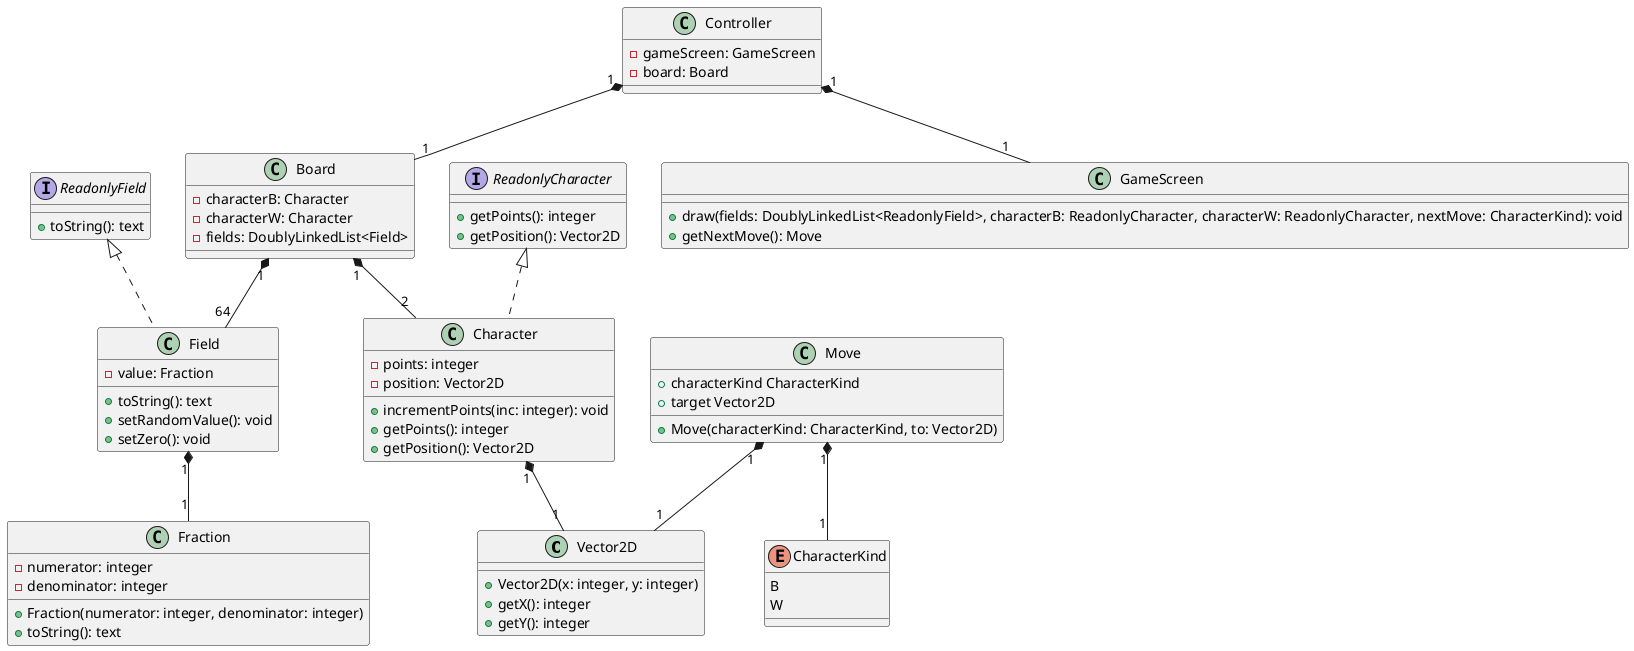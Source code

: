 @startuml
class Vector2D {
    + Vector2D(x: integer, y: integer)
    + getX(): integer
    + getY(): integer
}

class Fraction {
    - numerator: integer
    - denominator: integer
    + Fraction(numerator: integer, denominator: integer)
    + toString(): text
}

interface ReadonlyField {
    + toString(): text
}

class Field implements ReadonlyField {
    - value: Fraction
    + toString(): text
    + setRandomValue(): void
    + setZero(): void
}
Field "1" *-- "1" Fraction

interface ReadonlyCharacter {
    + getPoints(): integer
    + getPosition(): Vector2D
}

class Character implements ReadonlyCharacter {
    - points: integer
    - position: Vector2D
    + incrementPoints(inc: integer): void
    + getPoints(): integer
    + getPosition(): Vector2D
}
Character "1" *-- "1" Vector2D

class Board {
    - characterB: Character
    - characterW: Character
    - fields: DoublyLinkedList<Field>
}
Board "1" *-- "2" Character
Board "1" *-- "64" Field

class GameScreen {
    + draw(fields: DoublyLinkedList<ReadonlyField>, characterB: ReadonlyCharacter, characterW: ReadonlyCharacter, nextMove: CharacterKind): void
    + getNextMove(): Move
}

class Move {
    +Move(characterKind: CharacterKind, to: Vector2D)
    +characterKind CharacterKind
    +target Vector2D
}
Move "1" *-- "1" Vector2D
Move "1" *-- "1" CharacterKind

class Controller {
    -gameScreen: GameScreen
    -board: Board
}
Controller "1" *-- "1" GameScreen
Controller "1" *-- "1" Board

enum CharacterKind {
    B
    W
}

@enduml
